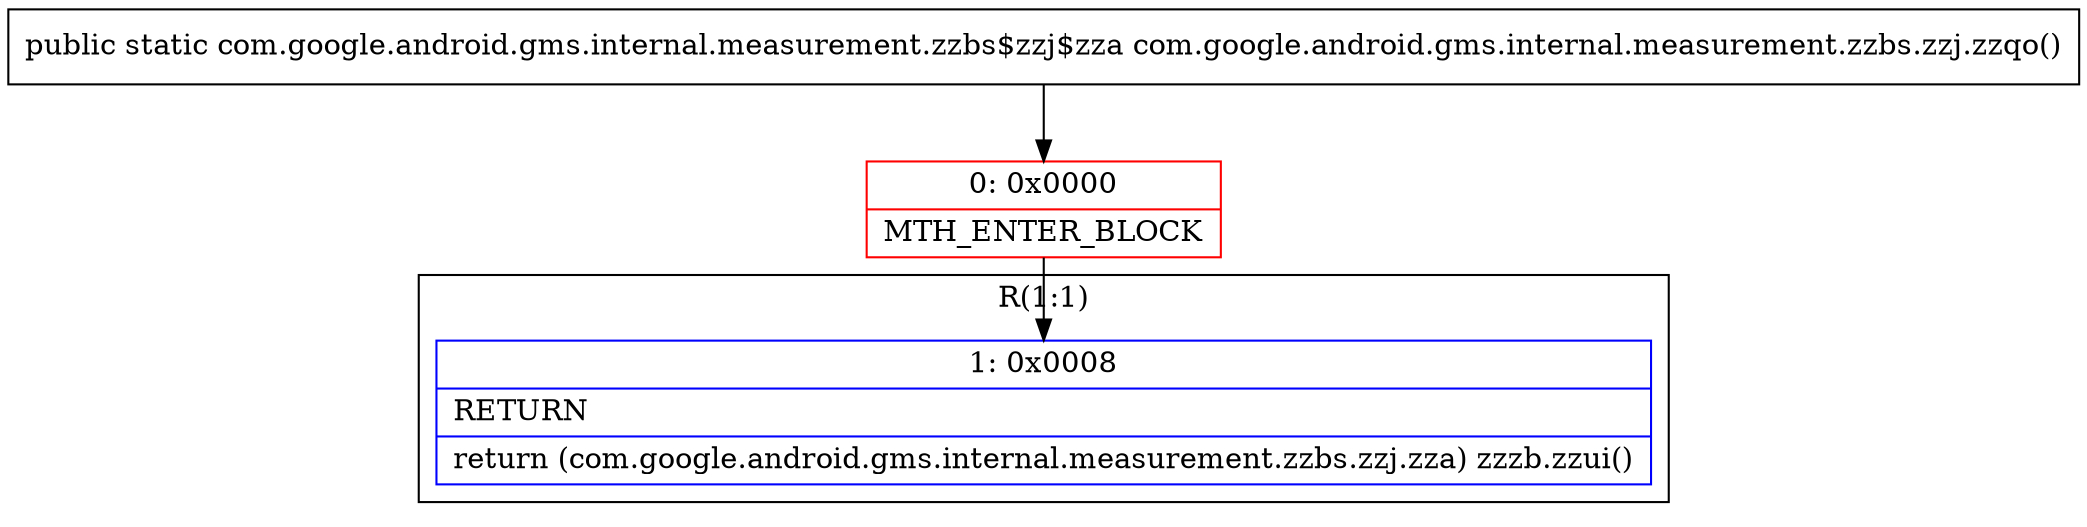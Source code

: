 digraph "CFG forcom.google.android.gms.internal.measurement.zzbs.zzj.zzqo()Lcom\/google\/android\/gms\/internal\/measurement\/zzbs$zzj$zza;" {
subgraph cluster_Region_347763815 {
label = "R(1:1)";
node [shape=record,color=blue];
Node_1 [shape=record,label="{1\:\ 0x0008|RETURN\l|return (com.google.android.gms.internal.measurement.zzbs.zzj.zza) zzzb.zzui()\l}"];
}
Node_0 [shape=record,color=red,label="{0\:\ 0x0000|MTH_ENTER_BLOCK\l}"];
MethodNode[shape=record,label="{public static com.google.android.gms.internal.measurement.zzbs$zzj$zza com.google.android.gms.internal.measurement.zzbs.zzj.zzqo() }"];
MethodNode -> Node_0;
Node_0 -> Node_1;
}

